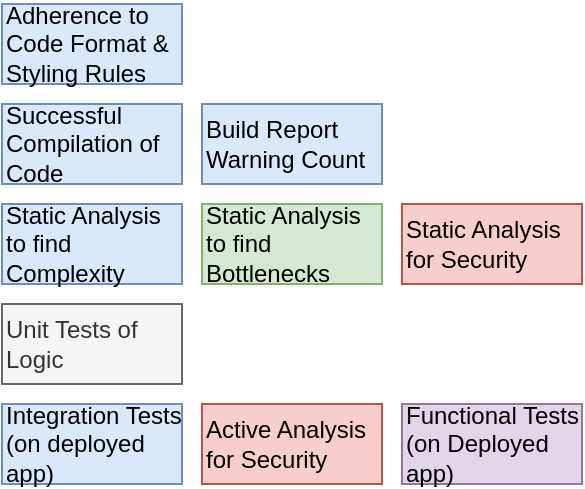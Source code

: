 <mxfile compressed="false" version="20.3.0" type="device">
  <diagram id="vJaIe024QUcnOqqceUci" name="Page-8">
    <mxGraphModel dx="782" dy="515" grid="1" gridSize="10" guides="1" tooltips="1" connect="1" arrows="1" fold="1" page="1" pageScale="1" pageWidth="827" pageHeight="1169" math="0" shadow="0">
      <root>
        <mxCell id="V2W_sSQIjvDGnYA8sgOU-0" />
        <mxCell id="V2W_sSQIjvDGnYA8sgOU-1" parent="V2W_sSQIjvDGnYA8sgOU-0" />
        <mxCell id="V2W_sSQIjvDGnYA8sgOU-2" value="Successful Compilation of Code" style="rounded=0;whiteSpace=wrap;html=1;fontSize=12;align=left;fillColor=#dae8fc;strokeColor=#6c8ebf;" parent="V2W_sSQIjvDGnYA8sgOU-1" vertex="1">
          <mxGeometry x="120" y="290" width="90" height="40" as="geometry" />
        </mxCell>
        <mxCell id="V2W_sSQIjvDGnYA8sgOU-3" value="Unit Tests of Logic" style="rounded=0;whiteSpace=wrap;html=1;fontSize=12;fontColor=#333333;align=left;fillColor=#f5f5f5;strokeColor=#666666;" parent="V2W_sSQIjvDGnYA8sgOU-1" vertex="1">
          <mxGeometry x="120" y="390" width="90" height="40" as="geometry" />
        </mxCell>
        <mxCell id="V2W_sSQIjvDGnYA8sgOU-4" value="Functional Tests (on Deployed app)" style="rounded=0;whiteSpace=wrap;html=1;fontSize=12;align=left;fillColor=#e1d5e7;strokeColor=#9673a6;" parent="V2W_sSQIjvDGnYA8sgOU-1" vertex="1">
          <mxGeometry x="320" y="440" width="90" height="40" as="geometry" />
        </mxCell>
        <mxCell id="V2W_sSQIjvDGnYA8sgOU-5" value="Static Analysis to find Bottlenecks" style="rounded=0;whiteSpace=wrap;html=1;fontSize=12;align=left;fillColor=#d5e8d4;strokeColor=#82b366;" parent="V2W_sSQIjvDGnYA8sgOU-1" vertex="1">
          <mxGeometry x="220" y="340" width="90" height="40" as="geometry" />
        </mxCell>
        <mxCell id="V2W_sSQIjvDGnYA8sgOU-6" value="Static Analysis to find Complexity" style="rounded=0;whiteSpace=wrap;html=1;fontSize=12;align=left;fillColor=#dae8fc;strokeColor=#6c8ebf;" parent="V2W_sSQIjvDGnYA8sgOU-1" vertex="1">
          <mxGeometry x="120" y="340" width="90" height="40" as="geometry" />
        </mxCell>
        <mxCell id="V2W_sSQIjvDGnYA8sgOU-7" value="Adherence to Code Format &amp;amp; Styling Rules" style="rounded=0;whiteSpace=wrap;html=1;fontSize=12;align=left;fillColor=#dae8fc;strokeColor=#6c8ebf;" parent="V2W_sSQIjvDGnYA8sgOU-1" vertex="1">
          <mxGeometry x="120" y="240" width="90" height="40" as="geometry" />
        </mxCell>
        <mxCell id="V2W_sSQIjvDGnYA8sgOU-8" value="Integration Tests (on deployed app)" style="rounded=0;whiteSpace=wrap;html=1;fontSize=12;align=left;fillColor=#dae8fc;strokeColor=#6c8ebf;" parent="V2W_sSQIjvDGnYA8sgOU-1" vertex="1">
          <mxGeometry x="120" y="440" width="90" height="40" as="geometry" />
        </mxCell>
        <mxCell id="V2W_sSQIjvDGnYA8sgOU-9" value="Build Report Warning Count" style="rounded=0;whiteSpace=wrap;html=1;fontSize=12;align=left;fillColor=#dae8fc;strokeColor=#6c8ebf;" parent="V2W_sSQIjvDGnYA8sgOU-1" vertex="1">
          <mxGeometry x="220" y="290" width="90" height="40" as="geometry" />
        </mxCell>
        <mxCell id="V2W_sSQIjvDGnYA8sgOU-10" value="Static Analysis for Security" style="rounded=0;whiteSpace=wrap;html=1;fontSize=12;align=left;fillColor=#f8cecc;strokeColor=#b85450;" parent="V2W_sSQIjvDGnYA8sgOU-1" vertex="1">
          <mxGeometry x="320" y="340" width="90" height="40" as="geometry" />
        </mxCell>
        <mxCell id="V2W_sSQIjvDGnYA8sgOU-11" value="Active Analysis for Security" style="rounded=0;whiteSpace=wrap;html=1;fontSize=12;align=left;fillColor=#f8cecc;strokeColor=#b85450;" parent="V2W_sSQIjvDGnYA8sgOU-1" vertex="1">
          <mxGeometry x="220" y="440" width="90" height="40" as="geometry" />
        </mxCell>
        <mxCell id="3KLm6uESehlThUzL8ZvY-0" value="Title" parent="V2W_sSQIjvDGnYA8sgOU-0" visible="0" />
        <mxCell id="V2W_sSQIjvDGnYA8sgOU-24" value="&lt;font style=&quot;font-size: 12px&quot;&gt;Diagram: Testing - Patterns - Branch Validation Tests than can be Automated&lt;/font&gt;" style="text;strokeColor=none;fillColor=none;html=1;fontSize=12;fontStyle=2;verticalAlign=middle;align=left;shadow=0;glass=0;comic=0;opacity=30;fontColor=#808080;" parent="3KLm6uESehlThUzL8ZvY-0" vertex="1">
          <mxGeometry x="120" y="500" width="520" height="20" as="geometry" />
        </mxCell>
        <mxCell id="3KLm6uESehlThUzL8ZvY-1" value="Legend" parent="V2W_sSQIjvDGnYA8sgOU-0" visible="0" />
        <mxCell id="V2W_sSQIjvDGnYA8sgOU-12" value="g" style="rounded=0;whiteSpace=wrap;html=1;fontSize=10;align=left;container=0;collapsible=0;fontColor=#B3B3B3;strokeColor=#B3B3B3;" parent="3KLm6uESehlThUzL8ZvY-1" vertex="1">
          <mxGeometry x="440" y="240" width="240" height="80" as="geometry" />
        </mxCell>
        <mxCell id="V2W_sSQIjvDGnYA8sgOU-13" value="" style="whiteSpace=wrap;html=1;aspect=fixed;fillColor=#dae8fc;strokeColor=#6c8ebf;fontSize=10;align=left;fontStyle=2;strokeWidth=2;" parent="3KLm6uESehlThUzL8ZvY-1" vertex="1">
          <mxGeometry x="453.294" y="256.667" width="8.333" height="8.333" as="geometry" />
        </mxCell>
        <mxCell id="V2W_sSQIjvDGnYA8sgOU-14" value="" style="whiteSpace=wrap;html=1;aspect=fixed;fillColor=#fff2cc;strokeColor=#d6b656;fontSize=10;align=left;fontStyle=2;strokeWidth=2;" parent="3KLm6uESehlThUzL8ZvY-1" vertex="1">
          <mxGeometry x="453.294" y="268" width="8.333" height="8.333" as="geometry" />
        </mxCell>
        <mxCell id="V2W_sSQIjvDGnYA8sgOU-15" value="" style="whiteSpace=wrap;html=1;aspect=fixed;fillColor=#f8cecc;strokeColor=#b85450;fontSize=10;align=left;fontStyle=2;strokeWidth=2;" parent="3KLm6uESehlThUzL8ZvY-1" vertex="1">
          <mxGeometry x="453.294" y="279.333" width="8.333" height="8.333" as="geometry" />
        </mxCell>
        <mxCell id="V2W_sSQIjvDGnYA8sgOU-16" value="Maintainability" style="text;html=1;strokeColor=none;fillColor=none;align=left;verticalAlign=middle;whiteSpace=wrap;rounded=0;fontSize=10;fontStyle=2;fontColor=#B3B3B3;" parent="3KLm6uESehlThUzL8ZvY-1" vertex="1">
          <mxGeometry x="466.595" y="256.667" width="213.405" height="8.333" as="geometry" />
        </mxCell>
        <mxCell id="V2W_sSQIjvDGnYA8sgOU-17" value="Performance" style="text;html=1;strokeColor=none;fillColor=none;align=left;verticalAlign=middle;whiteSpace=wrap;rounded=0;fontSize=10;fontStyle=2;fontColor=#B3B3B3;" parent="3KLm6uESehlThUzL8ZvY-1" vertex="1">
          <mxGeometry x="466.59" y="270" width="213.41" height="6.33" as="geometry" />
        </mxCell>
        <mxCell id="V2W_sSQIjvDGnYA8sgOU-18" value="Security" style="text;html=1;strokeColor=none;fillColor=none;align=left;verticalAlign=middle;whiteSpace=wrap;rounded=0;fontSize=10;fontStyle=2;fontColor=#B3B3B3;" parent="3KLm6uESehlThUzL8ZvY-1" vertex="1">
          <mxGeometry x="466.595" y="279.333" width="213.405" height="8.333" as="geometry" />
        </mxCell>
        <mxCell id="V2W_sSQIjvDGnYA8sgOU-19" value="Legend" style="text;html=1;strokeColor=none;fillColor=none;align=center;verticalAlign=middle;whiteSpace=wrap;rounded=0;fontSize=10;fontStyle=5;fontColor=#B3B3B3;" parent="3KLm6uESehlThUzL8ZvY-1" vertex="1">
          <mxGeometry x="466.589" y="240" width="159.534" height="16.667" as="geometry" />
        </mxCell>
        <mxCell id="V2W_sSQIjvDGnYA8sgOU-20" value="" style="whiteSpace=wrap;html=1;aspect=fixed;fillColor=#f5f5f5;strokeColor=#666666;fontSize=10;align=left;fontStyle=2;strokeWidth=2;fontColor=#333333;" parent="3KLm6uESehlThUzL8ZvY-1" vertex="1">
          <mxGeometry x="453.294" y="291.333" width="8.333" height="8.333" as="geometry" />
        </mxCell>
        <mxCell id="V2W_sSQIjvDGnYA8sgOU-21" value="Logic" style="text;html=1;strokeColor=none;fillColor=none;align=left;verticalAlign=middle;whiteSpace=wrap;rounded=0;fontSize=10;fontStyle=2;fontColor=#B3B3B3;" parent="3KLm6uESehlThUzL8ZvY-1" vertex="1">
          <mxGeometry x="466.595" y="291.333" width="213.405" height="8.333" as="geometry" />
        </mxCell>
        <mxCell id="V2W_sSQIjvDGnYA8sgOU-22" value="" style="whiteSpace=wrap;html=1;aspect=fixed;fillColor=#e1d5e7;strokeColor=#9673a6;fontSize=10;align=left;fontStyle=2;strokeWidth=2;" parent="3KLm6uESehlThUzL8ZvY-1" vertex="1">
          <mxGeometry x="453.294" y="303.333" width="8.333" height="8.333" as="geometry" />
        </mxCell>
        <mxCell id="V2W_sSQIjvDGnYA8sgOU-23" value="Functionality" style="text;html=1;strokeColor=none;fillColor=none;align=left;verticalAlign=middle;whiteSpace=wrap;rounded=0;fontSize=10;fontStyle=2;fontColor=#B3B3B3;" parent="3KLm6uESehlThUzL8ZvY-1" vertex="1">
          <mxGeometry x="466.595" y="303.333" width="213.405" height="8.333" as="geometry" />
        </mxCell>
      </root>
    </mxGraphModel>
  </diagram>
</mxfile>
